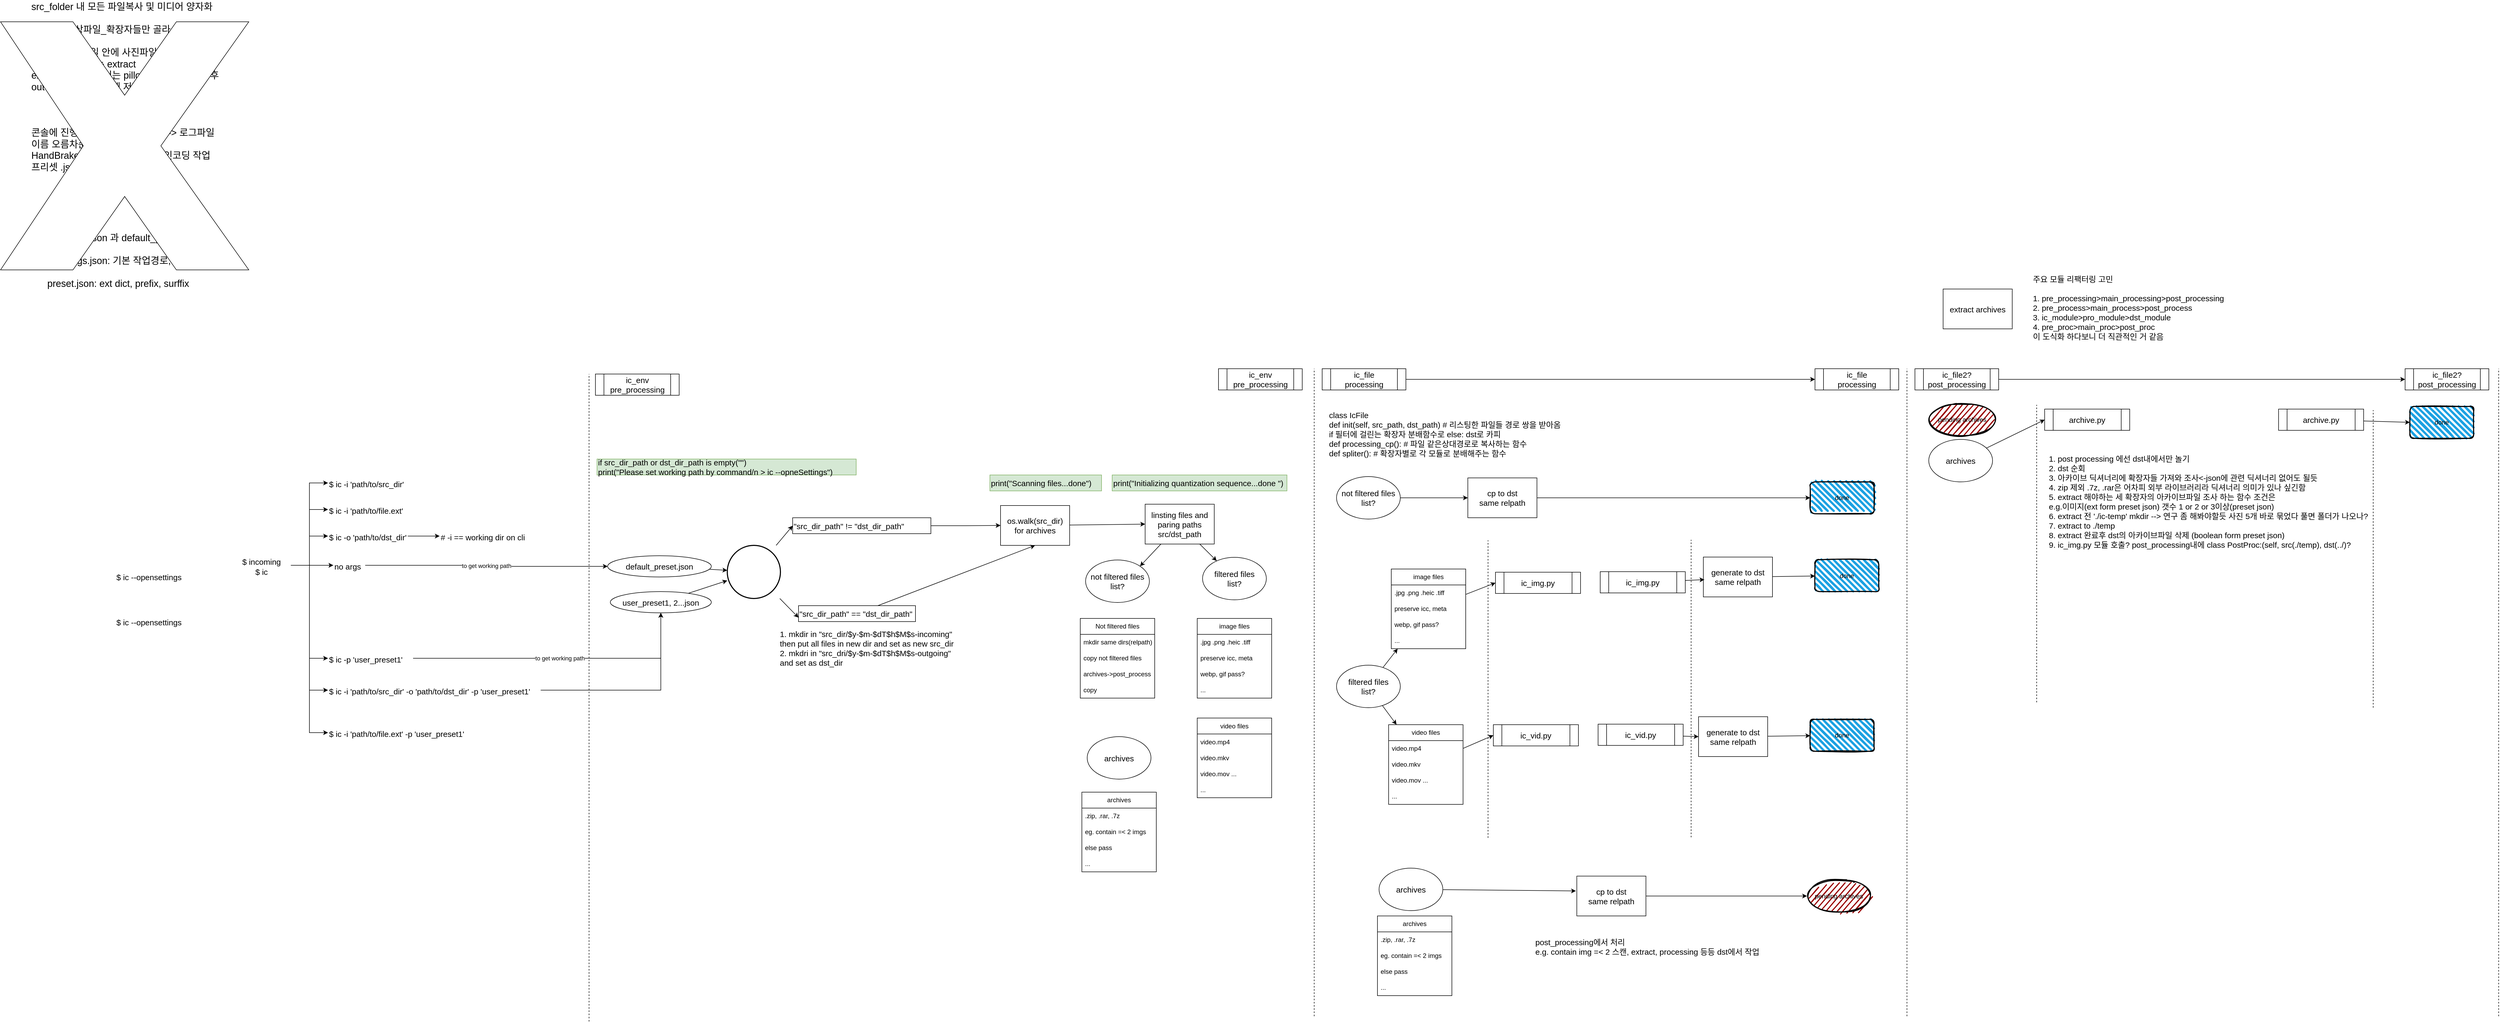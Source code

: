 <mxfile version="24.3.1" type="github">
  <diagram name="Page-1" id="CYjeqfP-_4RwLVHHdd-m">
    <mxGraphModel dx="6568" dy="4104" grid="0" gridSize="10" guides="1" tooltips="1" connect="1" arrows="1" fold="1" page="0" pageScale="1" pageWidth="850" pageHeight="1100" math="0" shadow="0">
      <root>
        <mxCell id="0" />
        <mxCell id="1" parent="0" />
        <mxCell id="hv4bHZpYHBokhHEysihw-7" value="src_folder 내 모든 파일복사 및 미디어 양자화&lt;div&gt;&lt;br&gt;&lt;/div&gt;&lt;div&gt;단 사진, 영상파일_확장자들만 골라서 따로 처리&lt;br&gt;&lt;div&gt;&lt;br&gt;&lt;/div&gt;&lt;div&gt;&lt;div&gt;.zip .7z .rar 파일 안에 사진파일 있는지 감지&lt;/div&gt;&lt;div&gt;감지된 아카이브는 extract&lt;/div&gt;&lt;div&gt;extract 된 사진 폴더는 pillow로 85손실 압축 후&lt;/div&gt;&lt;div&gt;out에 같은 상대경로에 저장&lt;/div&gt;&lt;div&gt;&lt;br&gt;&lt;/div&gt;&lt;div&gt;&lt;br&gt;&lt;div&gt;&lt;br&gt;&lt;/div&gt;&lt;div&gt;콘솔에 진행상황 뜨고 복제 폴더에 -&amp;gt; 로그파일&lt;/div&gt;&lt;div&gt;이름 오름차순 순으로 정렬 후&lt;/div&gt;&lt;div&gt;HandBrakeCLI 같은 상대경로로 인코딩 작업&lt;/div&gt;&lt;div&gt;프리셋 .json 파일 내장되면 좋겠다&lt;/div&gt;&lt;/div&gt;&lt;/div&gt;&lt;div&gt;&lt;br&gt;&lt;/div&gt;&lt;/div&gt;" style="text;html=1;align=left;verticalAlign=middle;resizable=0;points=[];autosize=1;strokeColor=none;fillColor=none;fontSize=18;" parent="1" vertex="1">
          <mxGeometry x="-1450" y="-774" width="360" height="350" as="geometry" />
        </mxCell>
        <mxCell id="hv4bHZpYHBokhHEysihw-11" value="Not filtered files" style="swimlane;fontStyle=0;childLayout=stackLayout;horizontal=1;startSize=30;horizontalStack=0;resizeParent=1;resizeParentMax=0;resizeLast=0;collapsible=1;marginBottom=0;whiteSpace=wrap;html=1;" parent="1" vertex="1">
          <mxGeometry x="525" y="390" width="140" height="150" as="geometry" />
        </mxCell>
        <mxCell id="hv4bHZpYHBokhHEysihw-35" value="mkdir same dirs(relpath)" style="text;strokeColor=none;fillColor=none;align=left;verticalAlign=middle;spacingLeft=4;spacingRight=4;overflow=hidden;points=[[0,0.5],[1,0.5]];portConstraint=eastwest;rotatable=0;whiteSpace=wrap;html=1;" parent="hv4bHZpYHBokhHEysihw-11" vertex="1">
          <mxGeometry y="30" width="140" height="30" as="geometry" />
        </mxCell>
        <mxCell id="hv4bHZpYHBokhHEysihw-12" value="copy not filtered files" style="text;strokeColor=none;fillColor=none;align=left;verticalAlign=middle;spacingLeft=4;spacingRight=4;overflow=hidden;points=[[0,0.5],[1,0.5]];portConstraint=eastwest;rotatable=0;whiteSpace=wrap;html=1;" parent="hv4bHZpYHBokhHEysihw-11" vertex="1">
          <mxGeometry y="60" width="140" height="30" as="geometry" />
        </mxCell>
        <mxCell id="hv4bHZpYHBokhHEysihw-43" value="archives-&amp;gt;post_process" style="text;strokeColor=none;fillColor=none;align=left;verticalAlign=middle;spacingLeft=4;spacingRight=4;overflow=hidden;points=[[0,0.5],[1,0.5]];portConstraint=eastwest;rotatable=0;whiteSpace=wrap;html=1;" parent="hv4bHZpYHBokhHEysihw-11" vertex="1">
          <mxGeometry y="90" width="140" height="30" as="geometry" />
        </mxCell>
        <mxCell id="hv4bHZpYHBokhHEysihw-14" value="copy" style="text;strokeColor=none;fillColor=none;align=left;verticalAlign=middle;spacingLeft=4;spacingRight=4;overflow=hidden;points=[[0,0.5],[1,0.5]];portConstraint=eastwest;rotatable=0;whiteSpace=wrap;html=1;" parent="hv4bHZpYHBokhHEysihw-11" vertex="1">
          <mxGeometry y="120" width="140" height="30" as="geometry" />
        </mxCell>
        <mxCell id="hv4bHZpYHBokhHEysihw-15" value="archives" style="swimlane;fontStyle=0;childLayout=stackLayout;horizontal=1;startSize=30;horizontalStack=0;resizeParent=1;resizeParentMax=0;resizeLast=0;collapsible=1;marginBottom=0;whiteSpace=wrap;html=1;" parent="1" vertex="1">
          <mxGeometry x="528" y="717" width="140" height="150" as="geometry" />
        </mxCell>
        <mxCell id="hv4bHZpYHBokhHEysihw-16" value=".zip, .rar, .7z" style="text;strokeColor=none;fillColor=none;align=left;verticalAlign=middle;spacingLeft=4;spacingRight=4;overflow=hidden;points=[[0,0.5],[1,0.5]];portConstraint=eastwest;rotatable=0;whiteSpace=wrap;html=1;" parent="hv4bHZpYHBokhHEysihw-15" vertex="1">
          <mxGeometry y="30" width="140" height="30" as="geometry" />
        </mxCell>
        <mxCell id="hv4bHZpYHBokhHEysihw-17" value="eg. contain =&amp;lt; 2 imgs" style="text;strokeColor=none;fillColor=none;align=left;verticalAlign=middle;spacingLeft=4;spacingRight=4;overflow=hidden;points=[[0,0.5],[1,0.5]];portConstraint=eastwest;rotatable=0;whiteSpace=wrap;html=1;" parent="hv4bHZpYHBokhHEysihw-15" vertex="1">
          <mxGeometry y="60" width="140" height="30" as="geometry" />
        </mxCell>
        <mxCell id="hv4bHZpYHBokhHEysihw-18" value="else pass" style="text;strokeColor=none;fillColor=none;align=left;verticalAlign=middle;spacingLeft=4;spacingRight=4;overflow=hidden;points=[[0,0.5],[1,0.5]];portConstraint=eastwest;rotatable=0;whiteSpace=wrap;html=1;" parent="hv4bHZpYHBokhHEysihw-15" vertex="1">
          <mxGeometry y="90" width="140" height="30" as="geometry" />
        </mxCell>
        <mxCell id="hv4bHZpYHBokhHEysihw-37" value="..." style="text;strokeColor=none;fillColor=none;align=left;verticalAlign=middle;spacingLeft=4;spacingRight=4;overflow=hidden;points=[[0,0.5],[1,0.5]];portConstraint=eastwest;rotatable=0;whiteSpace=wrap;html=1;" parent="hv4bHZpYHBokhHEysihw-15" vertex="1">
          <mxGeometry y="120" width="140" height="30" as="geometry" />
        </mxCell>
        <mxCell id="hv4bHZpYHBokhHEysihw-19" value="video files" style="swimlane;fontStyle=0;childLayout=stackLayout;horizontal=1;startSize=30;horizontalStack=0;resizeParent=1;resizeParentMax=0;resizeLast=0;collapsible=1;marginBottom=0;whiteSpace=wrap;html=1;" parent="1" vertex="1">
          <mxGeometry x="745" y="577.5" width="140" height="150" as="geometry">
            <mxRectangle x="780" y="370" width="90" height="30" as="alternateBounds" />
          </mxGeometry>
        </mxCell>
        <mxCell id="hv4bHZpYHBokhHEysihw-20" value="video.mp4" style="text;strokeColor=none;fillColor=none;align=left;verticalAlign=middle;spacingLeft=4;spacingRight=4;overflow=hidden;points=[[0,0.5],[1,0.5]];portConstraint=eastwest;rotatable=0;whiteSpace=wrap;html=1;" parent="hv4bHZpYHBokhHEysihw-19" vertex="1">
          <mxGeometry y="30" width="140" height="30" as="geometry" />
        </mxCell>
        <mxCell id="hv4bHZpYHBokhHEysihw-21" value="video.mkv" style="text;strokeColor=none;fillColor=none;align=left;verticalAlign=middle;spacingLeft=4;spacingRight=4;overflow=hidden;points=[[0,0.5],[1,0.5]];portConstraint=eastwest;rotatable=0;whiteSpace=wrap;html=1;" parent="hv4bHZpYHBokhHEysihw-19" vertex="1">
          <mxGeometry y="60" width="140" height="30" as="geometry" />
        </mxCell>
        <mxCell id="hv4bHZpYHBokhHEysihw-36" value="video.mov ..." style="text;strokeColor=none;fillColor=none;align=left;verticalAlign=middle;spacingLeft=4;spacingRight=4;overflow=hidden;points=[[0,0.5],[1,0.5]];portConstraint=eastwest;rotatable=0;whiteSpace=wrap;html=1;" parent="hv4bHZpYHBokhHEysihw-19" vertex="1">
          <mxGeometry y="90" width="140" height="30" as="geometry" />
        </mxCell>
        <mxCell id="hv4bHZpYHBokhHEysihw-22" value="..." style="text;strokeColor=none;fillColor=none;align=left;verticalAlign=middle;spacingLeft=4;spacingRight=4;overflow=hidden;points=[[0,0.5],[1,0.5]];portConstraint=eastwest;rotatable=0;whiteSpace=wrap;html=1;" parent="hv4bHZpYHBokhHEysihw-19" vertex="1">
          <mxGeometry y="120" width="140" height="30" as="geometry" />
        </mxCell>
        <mxCell id="d_zQ34NVMFJAE6BbBsyV-46" style="edgeStyle=orthogonalEdgeStyle;rounded=0;orthogonalLoop=1;jettySize=auto;html=1;entryX=0;entryY=0.5;entryDx=0;entryDy=0;" parent="1" source="d_zQ34NVMFJAE6BbBsyV-15" target="d_zQ34NVMFJAE6BbBsyV-45" edge="1">
          <mxGeometry relative="1" as="geometry" />
        </mxCell>
        <mxCell id="d_zQ34NVMFJAE6BbBsyV-57" style="edgeStyle=orthogonalEdgeStyle;rounded=0;orthogonalLoop=1;jettySize=auto;html=1;entryX=0;entryY=0.5;entryDx=0;entryDy=0;" parent="1" source="d_zQ34NVMFJAE6BbBsyV-15" target="d_zQ34NVMFJAE6BbBsyV-48" edge="1">
          <mxGeometry relative="1" as="geometry" />
        </mxCell>
        <mxCell id="d_zQ34NVMFJAE6BbBsyV-72" style="edgeStyle=orthogonalEdgeStyle;rounded=0;orthogonalLoop=1;jettySize=auto;html=1;entryX=0;entryY=0.5;entryDx=0;entryDy=0;" parent="1" source="d_zQ34NVMFJAE6BbBsyV-15" target="d_zQ34NVMFJAE6BbBsyV-71" edge="1">
          <mxGeometry relative="1" as="geometry" />
        </mxCell>
        <mxCell id="d_zQ34NVMFJAE6BbBsyV-77" style="edgeStyle=orthogonalEdgeStyle;rounded=0;orthogonalLoop=1;jettySize=auto;html=1;entryX=0;entryY=0.5;entryDx=0;entryDy=0;" parent="1" source="d_zQ34NVMFJAE6BbBsyV-15" target="d_zQ34NVMFJAE6BbBsyV-49" edge="1">
          <mxGeometry relative="1" as="geometry" />
        </mxCell>
        <mxCell id="d_zQ34NVMFJAE6BbBsyV-83" style="edgeStyle=orthogonalEdgeStyle;rounded=0;orthogonalLoop=1;jettySize=auto;html=1;entryX=0;entryY=0.5;entryDx=0;entryDy=0;fontFamily=Helvetica;fontSize=11;fontColor=default;labelBackgroundColor=default;resizable=0;" parent="1" source="d_zQ34NVMFJAE6BbBsyV-15" target="d_zQ34NVMFJAE6BbBsyV-82" edge="1">
          <mxGeometry relative="1" as="geometry" />
        </mxCell>
        <mxCell id="d_zQ34NVMFJAE6BbBsyV-95" style="edgeStyle=orthogonalEdgeStyle;rounded=0;orthogonalLoop=1;jettySize=auto;html=1;fontFamily=Helvetica;fontSize=11;fontColor=default;labelBackgroundColor=default;resizable=0;" parent="1" source="d_zQ34NVMFJAE6BbBsyV-15" target="d_zQ34NVMFJAE6BbBsyV-42" edge="1">
          <mxGeometry relative="1" as="geometry" />
        </mxCell>
        <mxCell id="d_zQ34NVMFJAE6BbBsyV-102" style="edgeStyle=orthogonalEdgeStyle;rounded=0;orthogonalLoop=1;jettySize=auto;html=1;entryX=0;entryY=0.5;entryDx=0;entryDy=0;fontFamily=Helvetica;fontSize=11;fontColor=default;labelBackgroundColor=default;resizable=0;" parent="1" source="d_zQ34NVMFJAE6BbBsyV-15" target="d_zQ34NVMFJAE6BbBsyV-100" edge="1">
          <mxGeometry relative="1" as="geometry" />
        </mxCell>
        <mxCell id="d_zQ34NVMFJAE6BbBsyV-15" value="&lt;span style=&quot;font-size: 15px;&quot;&gt;$ incoming&lt;/span&gt;&lt;div style=&quot;font-size: 15px;&quot;&gt;$ ic&lt;/div&gt;" style="text;html=1;align=center;verticalAlign=middle;whiteSpace=wrap;rounded=0;fontSize=20;" parent="1" vertex="1">
          <mxGeometry x="-1070" y="250" width="110" height="80" as="geometry" />
        </mxCell>
        <mxCell id="d_zQ34NVMFJAE6BbBsyV-180" style="edgeStyle=orthogonalEdgeStyle;rounded=0;orthogonalLoop=1;jettySize=auto;html=1;entryX=0;entryY=0.5;entryDx=0;entryDy=0;fontFamily=Helvetica;fontSize=11;fontColor=default;labelBackgroundColor=default;resizable=0;" parent="1" source="d_zQ34NVMFJAE6BbBsyV-17" target="d_zQ34NVMFJAE6BbBsyV-177" edge="1">
          <mxGeometry relative="1" as="geometry" />
        </mxCell>
        <mxCell id="d_zQ34NVMFJAE6BbBsyV-17" value="&lt;span style=&quot;font-size: 15px;&quot;&gt;&quot;src_dir_path&quot; != &quot;dst_dir_path&quot;&lt;/span&gt;" style="text;html=1;align=left;verticalAlign=middle;whiteSpace=wrap;rounded=0;fontSize=15;strokeColor=default;" parent="1" vertex="1">
          <mxGeometry x="-16" y="200.5" width="260" height="30" as="geometry" />
        </mxCell>
        <mxCell id="2JIBw3vE0YgrB4DiyajY-72" style="edgeStyle=none;rounded=0;orthogonalLoop=1;jettySize=auto;html=1;entryX=0.5;entryY=1;entryDx=0;entryDy=0;" edge="1" parent="1" source="d_zQ34NVMFJAE6BbBsyV-18" target="d_zQ34NVMFJAE6BbBsyV-177">
          <mxGeometry relative="1" as="geometry" />
        </mxCell>
        <mxCell id="d_zQ34NVMFJAE6BbBsyV-18" value="&lt;span style=&quot;font-size: 15px;&quot;&gt;&quot;src_dir_path&quot; == &quot;dst_dir_path&quot;&lt;/span&gt;" style="text;html=1;align=left;verticalAlign=middle;whiteSpace=wrap;rounded=0;fontSize=15;strokeColor=default;" parent="1" vertex="1">
          <mxGeometry x="-5" y="366" width="220" height="30" as="geometry" />
        </mxCell>
        <mxCell id="2JIBw3vE0YgrB4DiyajY-79" style="edgeStyle=none;rounded=0;orthogonalLoop=1;jettySize=auto;html=1;" edge="1" parent="1" source="d_zQ34NVMFJAE6BbBsyV-37" target="2JIBw3vE0YgrB4DiyajY-75">
          <mxGeometry relative="1" as="geometry" />
        </mxCell>
        <mxCell id="d_zQ34NVMFJAE6BbBsyV-37" value="&lt;span style=&quot;font-size: 15px;&quot;&gt;user_preset1, 2...json&lt;/span&gt;" style="ellipse;whiteSpace=wrap;html=1;" parent="1" vertex="1">
          <mxGeometry x="-359" y="339.5" width="190" height="40" as="geometry" />
        </mxCell>
        <mxCell id="d_zQ34NVMFJAE6BbBsyV-42" value="&lt;span style=&quot;font-size: 15px;&quot;&gt;no args&lt;/span&gt;" style="text;html=1;align=left;verticalAlign=middle;whiteSpace=wrap;rounded=0;fontSize=20;" parent="1" vertex="1">
          <mxGeometry x="-880" y="275" width="60" height="30" as="geometry" />
        </mxCell>
        <mxCell id="d_zQ34NVMFJAE6BbBsyV-45" value="&lt;span style=&quot;font-size: 15px;&quot;&gt;$ ic -i &#39;path/to/src_dir&#39;&lt;/span&gt;" style="text;html=1;align=left;verticalAlign=middle;whiteSpace=wrap;rounded=0;fontSize=20;" parent="1" vertex="1">
          <mxGeometry x="-890" y="120" width="150" height="30" as="geometry" />
        </mxCell>
        <mxCell id="d_zQ34NVMFJAE6BbBsyV-74" style="edgeStyle=orthogonalEdgeStyle;rounded=0;orthogonalLoop=1;jettySize=auto;html=1;" parent="1" source="d_zQ34NVMFJAE6BbBsyV-48" target="d_zQ34NVMFJAE6BbBsyV-37" edge="1">
          <mxGeometry relative="1" as="geometry">
            <mxPoint x="-358" y="507" as="targetPoint" />
          </mxGeometry>
        </mxCell>
        <mxCell id="d_zQ34NVMFJAE6BbBsyV-76" value="to get working path" style="edgeLabel;html=1;align=center;verticalAlign=middle;resizable=0;points=[];" parent="d_zQ34NVMFJAE6BbBsyV-74" vertex="1" connectable="0">
          <mxGeometry relative="1" as="geometry">
            <mxPoint as="offset" />
          </mxGeometry>
        </mxCell>
        <mxCell id="d_zQ34NVMFJAE6BbBsyV-48" value="&lt;span style=&quot;font-size: 15px;&quot;&gt;$ ic -p &#39;user_preset1&#39;&lt;/span&gt;" style="text;html=1;align=left;verticalAlign=middle;whiteSpace=wrap;rounded=0;fontSize=20;" parent="1" vertex="1">
          <mxGeometry x="-890" y="450" width="160" height="30" as="geometry" />
        </mxCell>
        <mxCell id="d_zQ34NVMFJAE6BbBsyV-49" value="&lt;span style=&quot;font-size: 15px;&quot;&gt;$ ic -i &#39;path/to/src_dir&#39; -o &#39;path/to/dst_dir&#39; -p &#39;user_preset1&#39;&lt;/span&gt;" style="text;html=1;align=left;verticalAlign=middle;whiteSpace=wrap;rounded=0;fontSize=20;" parent="1" vertex="1">
          <mxGeometry x="-890" y="510" width="400" height="30" as="geometry" />
        </mxCell>
        <mxCell id="d_zQ34NVMFJAE6BbBsyV-61" value="&lt;span style=&quot;font-size: 15px;&quot;&gt;$ ic --opensettings&lt;/span&gt;" style="text;html=1;align=left;verticalAlign=middle;whiteSpace=wrap;rounded=0;fontSize=20;" parent="1" vertex="1">
          <mxGeometry x="-1290" y="295" width="155" height="30" as="geometry" />
        </mxCell>
        <mxCell id="d_zQ34NVMFJAE6BbBsyV-62" value="&lt;span style=&quot;font-size: 15px;&quot;&gt;$ ic --opensettings&lt;/span&gt;" style="text;html=1;align=left;verticalAlign=middle;whiteSpace=wrap;rounded=0;fontSize=20;" parent="1" vertex="1">
          <mxGeometry x="-1290" y="380" width="155" height="30" as="geometry" />
        </mxCell>
        <mxCell id="d_zQ34NVMFJAE6BbBsyV-71" value="&lt;span style=&quot;font-size: 15px;&quot;&gt;$ ic -i &#39;path/to/file.ext&#39;&lt;/span&gt;" style="text;html=1;align=left;verticalAlign=middle;whiteSpace=wrap;rounded=0;fontSize=20;" parent="1" vertex="1">
          <mxGeometry x="-890" y="170" width="150" height="30" as="geometry" />
        </mxCell>
        <mxCell id="d_zQ34NVMFJAE6BbBsyV-73" value="" style="edgeStyle=orthogonalEdgeStyle;rounded=0;orthogonalLoop=1;jettySize=auto;html=1;entryX=0;entryY=0.5;entryDx=0;entryDy=0;" parent="1" source="d_zQ34NVMFJAE6BbBsyV-42" target="d_zQ34NVMFJAE6BbBsyV-173" edge="1">
          <mxGeometry relative="1" as="geometry">
            <mxPoint x="-820" y="310" as="sourcePoint" />
            <mxPoint x="-270" y="290" as="targetPoint" />
          </mxGeometry>
        </mxCell>
        <mxCell id="d_zQ34NVMFJAE6BbBsyV-75" value="to get working path" style="edgeLabel;html=1;align=center;verticalAlign=middle;resizable=0;points=[];" parent="d_zQ34NVMFJAE6BbBsyV-73" vertex="1" connectable="0">
          <mxGeometry relative="1" as="geometry">
            <mxPoint as="offset" />
          </mxGeometry>
        </mxCell>
        <mxCell id="d_zQ34NVMFJAE6BbBsyV-93" style="edgeStyle=orthogonalEdgeStyle;rounded=0;orthogonalLoop=1;jettySize=auto;html=1;entryX=0;entryY=0.5;entryDx=0;entryDy=0;fontFamily=Helvetica;fontSize=11;fontColor=default;labelBackgroundColor=default;resizable=0;" parent="1" source="d_zQ34NVMFJAE6BbBsyV-82" target="d_zQ34NVMFJAE6BbBsyV-92" edge="1">
          <mxGeometry relative="1" as="geometry" />
        </mxCell>
        <mxCell id="d_zQ34NVMFJAE6BbBsyV-82" value="&lt;span style=&quot;font-size: 15px;&quot;&gt;$ ic -o &#39;path/to/dst_dir&#39;&lt;/span&gt;" style="text;html=1;align=left;verticalAlign=middle;whiteSpace=wrap;rounded=0;fontSize=20;" parent="1" vertex="1">
          <mxGeometry x="-890" y="220" width="150" height="30" as="geometry" />
        </mxCell>
        <mxCell id="d_zQ34NVMFJAE6BbBsyV-89" value="" style="edgeStyle=orthogonalEdgeStyle;rounded=0;orthogonalLoop=1;jettySize=auto;html=1;" parent="1" source="d_zQ34NVMFJAE6BbBsyV-49" target="d_zQ34NVMFJAE6BbBsyV-37" edge="1">
          <mxGeometry relative="1" as="geometry">
            <mxPoint x="-490" y="525" as="sourcePoint" />
            <mxPoint x="-440" y="525" as="targetPoint" />
          </mxGeometry>
        </mxCell>
        <mxCell id="d_zQ34NVMFJAE6BbBsyV-92" value="&lt;span style=&quot;font-size: 15px;&quot;&gt;# -i == working dir on cli&lt;/span&gt;" style="text;html=1;align=left;verticalAlign=middle;whiteSpace=wrap;rounded=0;fontSize=20;" parent="1" vertex="1">
          <mxGeometry x="-680" y="220" width="170" height="30" as="geometry" />
        </mxCell>
        <mxCell id="d_zQ34NVMFJAE6BbBsyV-97" value="icsettings.json 과 default_preset.json 분리&lt;div&gt;&lt;br&gt;&lt;/div&gt;&lt;div&gt;icsettings.json: 기본 작업경로,&lt;/div&gt;&lt;div&gt;&lt;br&gt;&lt;/div&gt;&lt;div&gt;preset.json: ext dict, prefix, surffix&lt;/div&gt;" style="text;html=1;align=left;verticalAlign=middle;resizable=0;points=[];autosize=1;strokeColor=none;fillColor=none;fontSize=18;" parent="1" vertex="1">
          <mxGeometry x="-1420" y="-343" width="350" height="120" as="geometry" />
        </mxCell>
        <mxCell id="d_zQ34NVMFJAE6BbBsyV-100" value="&lt;span style=&quot;font-size: 15px;&quot;&gt;$ ic -i &#39;path/to/file.ext&#39; -p&amp;nbsp;&lt;/span&gt;&lt;span style=&quot;font-size: 15px;&quot;&gt;&#39;user_preset1&#39;&lt;/span&gt;" style="text;html=1;align=left;verticalAlign=middle;whiteSpace=wrap;rounded=0;fontSize=20;" parent="1" vertex="1">
          <mxGeometry x="-890" y="590" width="270" height="30" as="geometry" />
        </mxCell>
        <mxCell id="2JIBw3vE0YgrB4DiyajY-113" style="edgeStyle=none;rounded=0;orthogonalLoop=1;jettySize=auto;html=1;entryX=0;entryY=0.5;entryDx=0;entryDy=0;" edge="1" parent="1" source="d_zQ34NVMFJAE6BbBsyV-108" target="2JIBw3vE0YgrB4DiyajY-71">
          <mxGeometry relative="1" as="geometry" />
        </mxCell>
        <mxCell id="d_zQ34NVMFJAE6BbBsyV-108" value="&lt;span style=&quot;font-size: 15px;&quot;&gt;ic_file&lt;/span&gt;&lt;div&gt;&lt;span style=&quot;font-size: 15px;&quot;&gt;processing&lt;/span&gt;&lt;/div&gt;" style="shape=process;whiteSpace=wrap;html=1;backgroundOutline=1;" parent="1" vertex="1">
          <mxGeometry x="980" y="-80" width="157.5" height="40" as="geometry" />
        </mxCell>
        <mxCell id="d_zQ34NVMFJAE6BbBsyV-111" value="&lt;span style=&quot;font-size: 15px;&quot;&gt;if src_dir_path or dst_dir_path is empty(&quot;&quot;)&lt;/span&gt;&lt;div style=&quot;font-size: 15px;&quot;&gt;&lt;span style=&quot;font-size: 15px;&quot;&gt;print(&quot;Please set working path by command/n &amp;gt; ic --opneSettings&quot;)&lt;/span&gt;&lt;/div&gt;" style="text;html=1;align=left;verticalAlign=middle;whiteSpace=wrap;rounded=0;fontSize=15;fillColor=#d5e8d4;strokeColor=#82b366;" parent="1" vertex="1">
          <mxGeometry x="-384" y="90" width="487.5" height="30" as="geometry" />
        </mxCell>
        <mxCell id="d_zQ34NVMFJAE6BbBsyV-130" value="&lt;span style=&quot;font-size: 15px;&quot;&gt;ic_env&lt;/span&gt;&lt;div&gt;&lt;span style=&quot;font-size: 15px;&quot;&gt;pre_processing&lt;/span&gt;&lt;/div&gt;" style="shape=process;whiteSpace=wrap;html=1;backgroundOutline=1;" parent="1" vertex="1">
          <mxGeometry x="785" y="-80" width="157.5" height="40" as="geometry" />
        </mxCell>
        <mxCell id="d_zQ34NVMFJAE6BbBsyV-153" value="image files" style="swimlane;fontStyle=0;childLayout=stackLayout;horizontal=1;startSize=30;horizontalStack=0;resizeParent=1;resizeParentMax=0;resizeLast=0;collapsible=1;marginBottom=0;whiteSpace=wrap;html=1;" parent="1" vertex="1">
          <mxGeometry x="745" y="390" width="140" height="150" as="geometry" />
        </mxCell>
        <mxCell id="d_zQ34NVMFJAE6BbBsyV-154" value=".jpg .png .heic .tiff" style="text;strokeColor=none;fillColor=none;align=left;verticalAlign=middle;spacingLeft=4;spacingRight=4;overflow=hidden;points=[[0,0.5],[1,0.5]];portConstraint=eastwest;rotatable=0;whiteSpace=wrap;html=1;" parent="d_zQ34NVMFJAE6BbBsyV-153" vertex="1">
          <mxGeometry y="30" width="140" height="30" as="geometry" />
        </mxCell>
        <mxCell id="d_zQ34NVMFJAE6BbBsyV-155" value="preserve icc, meta" style="text;strokeColor=none;fillColor=none;align=left;verticalAlign=middle;spacingLeft=4;spacingRight=4;overflow=hidden;points=[[0,0.5],[1,0.5]];portConstraint=eastwest;rotatable=0;whiteSpace=wrap;html=1;" parent="d_zQ34NVMFJAE6BbBsyV-153" vertex="1">
          <mxGeometry y="60" width="140" height="30" as="geometry" />
        </mxCell>
        <mxCell id="d_zQ34NVMFJAE6BbBsyV-156" value="webp, gif pass?" style="text;strokeColor=none;fillColor=none;align=left;verticalAlign=middle;spacingLeft=4;spacingRight=4;overflow=hidden;points=[[0,0.5],[1,0.5]];portConstraint=eastwest;rotatable=0;whiteSpace=wrap;html=1;" parent="d_zQ34NVMFJAE6BbBsyV-153" vertex="1">
          <mxGeometry y="90" width="140" height="30" as="geometry" />
        </mxCell>
        <mxCell id="d_zQ34NVMFJAE6BbBsyV-157" value="..." style="text;strokeColor=none;fillColor=none;align=left;verticalAlign=middle;spacingLeft=4;spacingRight=4;overflow=hidden;points=[[0,0.5],[1,0.5]];portConstraint=eastwest;rotatable=0;whiteSpace=wrap;html=1;" parent="d_zQ34NVMFJAE6BbBsyV-153" vertex="1">
          <mxGeometry y="120" width="140" height="30" as="geometry" />
        </mxCell>
        <mxCell id="d_zQ34NVMFJAE6BbBsyV-172" value="&lt;span style=&quot;font-size: 15px;&quot;&gt;1. mkdir in&amp;nbsp;&lt;/span&gt;&quot;src_dir/$y-$m-$dT$h$M$s-incoming&quot;&amp;nbsp;&lt;div&gt;then put all files in new dir and set as new src_dir&lt;div&gt;2. mkdri in &quot;src_dri/$y-$m-$dT$h$M$s-outgoing&quot;&lt;/div&gt;&lt;/div&gt;&lt;div&gt;and set as dst_dir&lt;/div&gt;" style="text;html=1;align=left;verticalAlign=middle;whiteSpace=wrap;rounded=0;fontSize=15;" parent="1" vertex="1">
          <mxGeometry x="-42.5" y="403" width="370" height="85" as="geometry" />
        </mxCell>
        <mxCell id="2JIBw3vE0YgrB4DiyajY-78" style="edgeStyle=none;rounded=0;orthogonalLoop=1;jettySize=auto;html=1;" edge="1" parent="1" source="d_zQ34NVMFJAE6BbBsyV-173" target="2JIBw3vE0YgrB4DiyajY-75">
          <mxGeometry relative="1" as="geometry" />
        </mxCell>
        <mxCell id="d_zQ34NVMFJAE6BbBsyV-173" value="&lt;span style=&quot;font-size: 15px;&quot;&gt;default_preset.json&lt;/span&gt;" style="ellipse;whiteSpace=wrap;html=1;" parent="1" vertex="1">
          <mxGeometry x="-364" y="272" width="195" height="40" as="geometry" />
        </mxCell>
        <mxCell id="2JIBw3vE0YgrB4DiyajY-12" style="edgeStyle=none;rounded=0;orthogonalLoop=1;jettySize=auto;html=1;entryX=0;entryY=0.5;entryDx=0;entryDy=0;" edge="1" parent="1" source="d_zQ34NVMFJAE6BbBsyV-177" target="d_zQ34NVMFJAE6BbBsyV-178">
          <mxGeometry relative="1" as="geometry" />
        </mxCell>
        <mxCell id="d_zQ34NVMFJAE6BbBsyV-177" value="os.walk(src_dir)&lt;div&gt;for archives&lt;/div&gt;" style="text;html=1;align=center;verticalAlign=middle;whiteSpace=wrap;rounded=0;fontSize=15;strokeColor=default;" parent="1" vertex="1">
          <mxGeometry x="375" y="177.5" width="130" height="75" as="geometry" />
        </mxCell>
        <mxCell id="2JIBw3vE0YgrB4DiyajY-20" style="edgeStyle=none;rounded=0;orthogonalLoop=1;jettySize=auto;html=1;entryX=1;entryY=0;entryDx=0;entryDy=0;" edge="1" parent="1" source="d_zQ34NVMFJAE6BbBsyV-178" target="2JIBw3vE0YgrB4DiyajY-6">
          <mxGeometry relative="1" as="geometry" />
        </mxCell>
        <mxCell id="2JIBw3vE0YgrB4DiyajY-21" style="edgeStyle=none;rounded=0;orthogonalLoop=1;jettySize=auto;html=1;" edge="1" parent="1" source="d_zQ34NVMFJAE6BbBsyV-178" target="2JIBw3vE0YgrB4DiyajY-5">
          <mxGeometry relative="1" as="geometry" />
        </mxCell>
        <mxCell id="d_zQ34NVMFJAE6BbBsyV-178" value="linsting files and&lt;div&gt;paring paths&lt;/div&gt;&lt;div&gt;src/dst_path&lt;/div&gt;" style="text;html=1;align=center;verticalAlign=middle;whiteSpace=wrap;rounded=0;fontSize=15;strokeColor=default;" parent="1" vertex="1">
          <mxGeometry x="647" y="175" width="130" height="75" as="geometry" />
        </mxCell>
        <mxCell id="d_zQ34NVMFJAE6BbBsyV-188" value="&lt;span style=&quot;font-size: 15px;&quot;&gt;print(&quot;Scanning files...done&quot;)&lt;/span&gt;" style="text;html=1;align=left;verticalAlign=middle;whiteSpace=wrap;rounded=0;fontSize=15;fillColor=#d5e8d4;strokeColor=#82b366;" parent="1" vertex="1">
          <mxGeometry x="355" y="120" width="210" height="30" as="geometry" />
        </mxCell>
        <mxCell id="d_zQ34NVMFJAE6BbBsyV-189" value="extract archives" style="text;html=1;align=center;verticalAlign=middle;whiteSpace=wrap;rounded=0;fontSize=15;strokeColor=default;" parent="1" vertex="1">
          <mxGeometry x="2148" y="-230" width="130" height="75" as="geometry" />
        </mxCell>
        <mxCell id="d_zQ34NVMFJAE6BbBsyV-190" value="&lt;span style=&quot;font-size: 15px;&quot;&gt;print(&quot;Initializing&amp;nbsp;&lt;/span&gt;quantization&lt;span style=&quot;font-size: 15px;&quot;&gt;&amp;nbsp;sequence...done &quot;)&lt;/span&gt;" style="text;html=1;align=left;verticalAlign=middle;whiteSpace=wrap;rounded=0;fontSize=15;fillColor=#d5e8d4;strokeColor=#82b366;" parent="1" vertex="1">
          <mxGeometry x="585" y="120" width="328.75" height="30" as="geometry" />
        </mxCell>
        <mxCell id="2JIBw3vE0YgrB4DiyajY-1" value="class IcFile&lt;div&gt;def init(self, src_path, dst_path) # 리스팅한 파일들 경로 쌍을 받아옴&amp;nbsp;&lt;/div&gt;&lt;div&gt;if 필터에 걸린는 확장자 분배함수로 else: dst로 카피&lt;/div&gt;&lt;div&gt;def processing_cp(): # 파일 같은상대경로로 복사하는 함수&lt;/div&gt;&lt;div&gt;def spliter(): # 확장자별로 각 모듈로 분배해주는 함수&lt;/div&gt;" style="text;html=1;align=left;verticalAlign=middle;whiteSpace=wrap;rounded=0;fontSize=15;" vertex="1" parent="1">
          <mxGeometry x="991" y="-30" width="550" height="145" as="geometry" />
        </mxCell>
        <mxCell id="2JIBw3vE0YgrB4DiyajY-4" value="&lt;span style=&quot;font-size: 15px;&quot;&gt;archives&lt;/span&gt;" style="ellipse;whiteSpace=wrap;html=1;" vertex="1" parent="1">
          <mxGeometry x="538" y="612.5" width="120" height="80" as="geometry" />
        </mxCell>
        <mxCell id="2JIBw3vE0YgrB4DiyajY-5" value="&lt;span style=&quot;font-size: 15px;&quot;&gt;filtered files&lt;/span&gt;&lt;div&gt;&lt;span style=&quot;font-size: 15px;&quot;&gt;list?&lt;/span&gt;&lt;/div&gt;" style="ellipse;whiteSpace=wrap;html=1;" vertex="1" parent="1">
          <mxGeometry x="755" y="275" width="120" height="80" as="geometry" />
        </mxCell>
        <mxCell id="2JIBw3vE0YgrB4DiyajY-6" value="&lt;span style=&quot;font-size: 15px;&quot;&gt;not filtered files&lt;/span&gt;&lt;div&gt;&lt;span style=&quot;font-size: 15px;&quot;&gt;list?&lt;/span&gt;&lt;/div&gt;" style="ellipse;whiteSpace=wrap;html=1;" vertex="1" parent="1">
          <mxGeometry x="535" y="280" width="120" height="80" as="geometry" />
        </mxCell>
        <mxCell id="2JIBw3vE0YgrB4DiyajY-8" value="" style="endArrow=none;dashed=1;html=1;rounded=0;" edge="1" parent="1">
          <mxGeometry width="50" height="50" relative="1" as="geometry">
            <mxPoint x="965" y="1138.75" as="sourcePoint" />
            <mxPoint x="965" y="-80" as="targetPoint" />
          </mxGeometry>
        </mxCell>
        <mxCell id="2JIBw3vE0YgrB4DiyajY-13" value="&lt;span style=&quot;font-size: 15px;&quot;&gt;ic_env&lt;/span&gt;&lt;div&gt;&lt;span style=&quot;font-size: 15px;&quot;&gt;pre_processing&lt;/span&gt;&lt;/div&gt;" style="shape=process;whiteSpace=wrap;html=1;backgroundOutline=1;" vertex="1" parent="1">
          <mxGeometry x="-387" y="-70" width="157.5" height="40" as="geometry" />
        </mxCell>
        <mxCell id="2JIBw3vE0YgrB4DiyajY-15" value="" style="endArrow=none;dashed=1;html=1;rounded=0;" edge="1" parent="1">
          <mxGeometry width="50" height="50" relative="1" as="geometry">
            <mxPoint x="-399" y="1148.75" as="sourcePoint" />
            <mxPoint x="-399" y="-70" as="targetPoint" />
          </mxGeometry>
        </mxCell>
        <mxCell id="2JIBw3vE0YgrB4DiyajY-68" style="edgeStyle=none;rounded=0;orthogonalLoop=1;jettySize=auto;html=1;" edge="1" parent="1" source="2JIBw3vE0YgrB4DiyajY-22" target="2JIBw3vE0YgrB4DiyajY-41">
          <mxGeometry relative="1" as="geometry" />
        </mxCell>
        <mxCell id="2JIBw3vE0YgrB4DiyajY-69" style="edgeStyle=none;rounded=0;orthogonalLoop=1;jettySize=auto;html=1;" edge="1" parent="1" source="2JIBw3vE0YgrB4DiyajY-22" target="2JIBw3vE0YgrB4DiyajY-51">
          <mxGeometry relative="1" as="geometry" />
        </mxCell>
        <mxCell id="2JIBw3vE0YgrB4DiyajY-22" value="&lt;span style=&quot;font-size: 15px;&quot;&gt;filtered files&lt;/span&gt;&lt;div&gt;&lt;span style=&quot;font-size: 15px;&quot;&gt;list?&lt;/span&gt;&lt;/div&gt;" style="ellipse;whiteSpace=wrap;html=1;" vertex="1" parent="1">
          <mxGeometry x="1007" y="478" width="120" height="80" as="geometry" />
        </mxCell>
        <mxCell id="2JIBw3vE0YgrB4DiyajY-39" style="edgeStyle=none;rounded=0;orthogonalLoop=1;jettySize=auto;html=1;entryX=0;entryY=0.5;entryDx=0;entryDy=0;" edge="1" parent="1" source="2JIBw3vE0YgrB4DiyajY-23" target="2JIBw3vE0YgrB4DiyajY-37">
          <mxGeometry relative="1" as="geometry" />
        </mxCell>
        <mxCell id="2JIBw3vE0YgrB4DiyajY-23" value="&lt;span style=&quot;font-size: 15px;&quot;&gt;not filtered files&lt;/span&gt;&lt;div&gt;&lt;span style=&quot;font-size: 15px;&quot;&gt;list?&lt;/span&gt;&lt;/div&gt;" style="ellipse;whiteSpace=wrap;html=1;" vertex="1" parent="1">
          <mxGeometry x="1007" y="123" width="120" height="80" as="geometry" />
        </mxCell>
        <mxCell id="2JIBw3vE0YgrB4DiyajY-40" style="edgeStyle=none;rounded=0;orthogonalLoop=1;jettySize=auto;html=1;" edge="1" parent="1" source="2JIBw3vE0YgrB4DiyajY-37" target="2JIBw3vE0YgrB4DiyajY-38">
          <mxGeometry relative="1" as="geometry" />
        </mxCell>
        <mxCell id="2JIBw3vE0YgrB4DiyajY-37" value="cp to dst&lt;div&gt;same relpath&lt;/div&gt;" style="text;html=1;align=center;verticalAlign=middle;whiteSpace=wrap;rounded=0;fontSize=15;strokeColor=default;" vertex="1" parent="1">
          <mxGeometry x="1254" y="125.5" width="130" height="75" as="geometry" />
        </mxCell>
        <mxCell id="2JIBw3vE0YgrB4DiyajY-38" value="done" style="rounded=1;whiteSpace=wrap;html=1;strokeWidth=2;fillWeight=4;hachureGap=8;hachureAngle=45;fillColor=#1ba1e2;sketch=1;" vertex="1" parent="1">
          <mxGeometry x="1898" y="133" width="120" height="60" as="geometry" />
        </mxCell>
        <mxCell id="2JIBw3vE0YgrB4DiyajY-111" style="edgeStyle=none;rounded=0;orthogonalLoop=1;jettySize=auto;html=1;entryX=0;entryY=0.5;entryDx=0;entryDy=0;" edge="1" parent="1" source="2JIBw3vE0YgrB4DiyajY-41" target="2JIBw3vE0YgrB4DiyajY-46">
          <mxGeometry relative="1" as="geometry" />
        </mxCell>
        <mxCell id="2JIBw3vE0YgrB4DiyajY-41" value="image files" style="swimlane;fontStyle=0;childLayout=stackLayout;horizontal=1;startSize=30;horizontalStack=0;resizeParent=1;resizeParentMax=0;resizeLast=0;collapsible=1;marginBottom=0;whiteSpace=wrap;html=1;" vertex="1" parent="1">
          <mxGeometry x="1110" y="297" width="140" height="150" as="geometry" />
        </mxCell>
        <mxCell id="2JIBw3vE0YgrB4DiyajY-42" value=".jpg .png .heic .tiff" style="text;strokeColor=none;fillColor=none;align=left;verticalAlign=middle;spacingLeft=4;spacingRight=4;overflow=hidden;points=[[0,0.5],[1,0.5]];portConstraint=eastwest;rotatable=0;whiteSpace=wrap;html=1;" vertex="1" parent="2JIBw3vE0YgrB4DiyajY-41">
          <mxGeometry y="30" width="140" height="30" as="geometry" />
        </mxCell>
        <mxCell id="2JIBw3vE0YgrB4DiyajY-43" value="preserve icc, meta" style="text;strokeColor=none;fillColor=none;align=left;verticalAlign=middle;spacingLeft=4;spacingRight=4;overflow=hidden;points=[[0,0.5],[1,0.5]];portConstraint=eastwest;rotatable=0;whiteSpace=wrap;html=1;" vertex="1" parent="2JIBw3vE0YgrB4DiyajY-41">
          <mxGeometry y="60" width="140" height="30" as="geometry" />
        </mxCell>
        <mxCell id="2JIBw3vE0YgrB4DiyajY-44" value="webp, gif pass?" style="text;strokeColor=none;fillColor=none;align=left;verticalAlign=middle;spacingLeft=4;spacingRight=4;overflow=hidden;points=[[0,0.5],[1,0.5]];portConstraint=eastwest;rotatable=0;whiteSpace=wrap;html=1;" vertex="1" parent="2JIBw3vE0YgrB4DiyajY-41">
          <mxGeometry y="90" width="140" height="30" as="geometry" />
        </mxCell>
        <mxCell id="2JIBw3vE0YgrB4DiyajY-45" value="..." style="text;strokeColor=none;fillColor=none;align=left;verticalAlign=middle;spacingLeft=4;spacingRight=4;overflow=hidden;points=[[0,0.5],[1,0.5]];portConstraint=eastwest;rotatable=0;whiteSpace=wrap;html=1;" vertex="1" parent="2JIBw3vE0YgrB4DiyajY-41">
          <mxGeometry y="120" width="140" height="30" as="geometry" />
        </mxCell>
        <mxCell id="2JIBw3vE0YgrB4DiyajY-46" value="&lt;span style=&quot;font-size: 15px;&quot;&gt;ic_img.py&lt;/span&gt;" style="shape=process;whiteSpace=wrap;html=1;backgroundOutline=1;" vertex="1" parent="1">
          <mxGeometry x="1306" y="303" width="160" height="40" as="geometry" />
        </mxCell>
        <mxCell id="2JIBw3vE0YgrB4DiyajY-47" value="&lt;span style=&quot;font-size: 15px;&quot;&gt;ic_&lt;/span&gt;&lt;span style=&quot;font-size: 15px;&quot;&gt;vid.py&lt;/span&gt;" style="shape=process;whiteSpace=wrap;html=1;backgroundOutline=1;" vertex="1" parent="1">
          <mxGeometry x="1302" y="590" width="160" height="40" as="geometry" />
        </mxCell>
        <mxCell id="2JIBw3vE0YgrB4DiyajY-48" style="edgeStyle=none;rounded=0;orthogonalLoop=1;jettySize=auto;html=1;" edge="1" parent="1" source="2JIBw3vE0YgrB4DiyajY-49" target="2JIBw3vE0YgrB4DiyajY-50">
          <mxGeometry relative="1" as="geometry" />
        </mxCell>
        <mxCell id="2JIBw3vE0YgrB4DiyajY-49" value="generate to dst&lt;div&gt;same relpath&lt;/div&gt;" style="text;html=1;align=center;verticalAlign=middle;whiteSpace=wrap;rounded=0;fontSize=15;strokeColor=default;" vertex="1" parent="1">
          <mxGeometry x="1697" y="274.5" width="130" height="75" as="geometry" />
        </mxCell>
        <mxCell id="2JIBw3vE0YgrB4DiyajY-50" value="done" style="rounded=1;whiteSpace=wrap;html=1;strokeWidth=2;fillWeight=4;hachureGap=8;hachureAngle=45;fillColor=#1ba1e2;sketch=1;" vertex="1" parent="1">
          <mxGeometry x="1907" y="279.5" width="120" height="60" as="geometry" />
        </mxCell>
        <mxCell id="2JIBw3vE0YgrB4DiyajY-112" style="edgeStyle=none;rounded=0;orthogonalLoop=1;jettySize=auto;html=1;entryX=0;entryY=0.5;entryDx=0;entryDy=0;" edge="1" parent="1" source="2JIBw3vE0YgrB4DiyajY-51" target="2JIBw3vE0YgrB4DiyajY-47">
          <mxGeometry relative="1" as="geometry" />
        </mxCell>
        <mxCell id="2JIBw3vE0YgrB4DiyajY-51" value="video files" style="swimlane;fontStyle=0;childLayout=stackLayout;horizontal=1;startSize=30;horizontalStack=0;resizeParent=1;resizeParentMax=0;resizeLast=0;collapsible=1;marginBottom=0;whiteSpace=wrap;html=1;" vertex="1" parent="1">
          <mxGeometry x="1105" y="590" width="140" height="150" as="geometry">
            <mxRectangle x="780" y="370" width="90" height="30" as="alternateBounds" />
          </mxGeometry>
        </mxCell>
        <mxCell id="2JIBw3vE0YgrB4DiyajY-52" value="video.mp4" style="text;strokeColor=none;fillColor=none;align=left;verticalAlign=middle;spacingLeft=4;spacingRight=4;overflow=hidden;points=[[0,0.5],[1,0.5]];portConstraint=eastwest;rotatable=0;whiteSpace=wrap;html=1;" vertex="1" parent="2JIBw3vE0YgrB4DiyajY-51">
          <mxGeometry y="30" width="140" height="30" as="geometry" />
        </mxCell>
        <mxCell id="2JIBw3vE0YgrB4DiyajY-53" value="video.mkv" style="text;strokeColor=none;fillColor=none;align=left;verticalAlign=middle;spacingLeft=4;spacingRight=4;overflow=hidden;points=[[0,0.5],[1,0.5]];portConstraint=eastwest;rotatable=0;whiteSpace=wrap;html=1;" vertex="1" parent="2JIBw3vE0YgrB4DiyajY-51">
          <mxGeometry y="60" width="140" height="30" as="geometry" />
        </mxCell>
        <mxCell id="2JIBw3vE0YgrB4DiyajY-54" value="video.mov ..." style="text;strokeColor=none;fillColor=none;align=left;verticalAlign=middle;spacingLeft=4;spacingRight=4;overflow=hidden;points=[[0,0.5],[1,0.5]];portConstraint=eastwest;rotatable=0;whiteSpace=wrap;html=1;" vertex="1" parent="2JIBw3vE0YgrB4DiyajY-51">
          <mxGeometry y="90" width="140" height="30" as="geometry" />
        </mxCell>
        <mxCell id="2JIBw3vE0YgrB4DiyajY-55" value="..." style="text;strokeColor=none;fillColor=none;align=left;verticalAlign=middle;spacingLeft=4;spacingRight=4;overflow=hidden;points=[[0,0.5],[1,0.5]];portConstraint=eastwest;rotatable=0;whiteSpace=wrap;html=1;" vertex="1" parent="2JIBw3vE0YgrB4DiyajY-51">
          <mxGeometry y="120" width="140" height="30" as="geometry" />
        </mxCell>
        <mxCell id="2JIBw3vE0YgrB4DiyajY-56" value="" style="endArrow=none;dashed=1;html=1;rounded=0;" edge="1" parent="1">
          <mxGeometry width="50" height="50" relative="1" as="geometry">
            <mxPoint x="1292" y="803" as="sourcePoint" />
            <mxPoint x="1292" y="243" as="targetPoint" />
          </mxGeometry>
        </mxCell>
        <mxCell id="2JIBw3vE0YgrB4DiyajY-57" style="edgeStyle=none;rounded=0;orthogonalLoop=1;jettySize=auto;html=1;entryX=0.5;entryY=0;entryDx=0;entryDy=0;" edge="1" parent="1" source="2JIBw3vE0YgrB4DiyajY-47" target="2JIBw3vE0YgrB4DiyajY-47">
          <mxGeometry relative="1" as="geometry" />
        </mxCell>
        <mxCell id="2JIBw3vE0YgrB4DiyajY-59" value="" style="endArrow=none;dashed=1;html=1;rounded=0;" edge="1" parent="1">
          <mxGeometry width="50" height="50" relative="1" as="geometry">
            <mxPoint x="1674" y="802" as="sourcePoint" />
            <mxPoint x="1674" y="242" as="targetPoint" />
          </mxGeometry>
        </mxCell>
        <mxCell id="2JIBw3vE0YgrB4DiyajY-60" value="&lt;span style=&quot;font-size: 15px;&quot;&gt;ic_img.py&lt;/span&gt;" style="shape=process;whiteSpace=wrap;html=1;backgroundOutline=1;" vertex="1" parent="1">
          <mxGeometry x="1503" y="302" width="160" height="40" as="geometry" />
        </mxCell>
        <mxCell id="2JIBw3vE0YgrB4DiyajY-67" style="edgeStyle=none;rounded=0;orthogonalLoop=1;jettySize=auto;html=1;entryX=0;entryY=0.5;entryDx=0;entryDy=0;" edge="1" parent="1" source="2JIBw3vE0YgrB4DiyajY-61" target="2JIBw3vE0YgrB4DiyajY-65">
          <mxGeometry relative="1" as="geometry" />
        </mxCell>
        <mxCell id="2JIBw3vE0YgrB4DiyajY-61" value="&lt;span style=&quot;font-size: 15px;&quot;&gt;ic_&lt;/span&gt;&lt;span style=&quot;font-size: 15px;&quot;&gt;vid.py&lt;/span&gt;" style="shape=process;whiteSpace=wrap;html=1;backgroundOutline=1;" vertex="1" parent="1">
          <mxGeometry x="1499" y="589" width="160" height="40" as="geometry" />
        </mxCell>
        <mxCell id="2JIBw3vE0YgrB4DiyajY-62" style="edgeStyle=none;rounded=0;orthogonalLoop=1;jettySize=auto;html=1;entryX=0.5;entryY=0;entryDx=0;entryDy=0;" edge="1" parent="1" source="2JIBw3vE0YgrB4DiyajY-61" target="2JIBw3vE0YgrB4DiyajY-61">
          <mxGeometry relative="1" as="geometry" />
        </mxCell>
        <mxCell id="2JIBw3vE0YgrB4DiyajY-63" style="edgeStyle=none;rounded=0;orthogonalLoop=1;jettySize=auto;html=1;entryX=0.015;entryY=0.567;entryDx=0;entryDy=0;entryPerimeter=0;" edge="1" parent="1" source="2JIBw3vE0YgrB4DiyajY-60" target="2JIBw3vE0YgrB4DiyajY-49">
          <mxGeometry relative="1" as="geometry" />
        </mxCell>
        <mxCell id="2JIBw3vE0YgrB4DiyajY-64" style="edgeStyle=none;rounded=0;orthogonalLoop=1;jettySize=auto;html=1;" edge="1" parent="1" source="2JIBw3vE0YgrB4DiyajY-65" target="2JIBw3vE0YgrB4DiyajY-66">
          <mxGeometry relative="1" as="geometry" />
        </mxCell>
        <mxCell id="2JIBw3vE0YgrB4DiyajY-65" value="generate to dst&lt;div&gt;same relpath&lt;/div&gt;" style="text;html=1;align=center;verticalAlign=middle;whiteSpace=wrap;rounded=0;fontSize=15;strokeColor=default;" vertex="1" parent="1">
          <mxGeometry x="1688" y="575" width="130" height="75" as="geometry" />
        </mxCell>
        <mxCell id="2JIBw3vE0YgrB4DiyajY-66" value="done" style="rounded=1;whiteSpace=wrap;html=1;strokeWidth=2;fillWeight=4;hachureGap=8;hachureAngle=45;fillColor=#1ba1e2;sketch=1;" vertex="1" parent="1">
          <mxGeometry x="1898" y="580" width="120" height="60" as="geometry" />
        </mxCell>
        <mxCell id="2JIBw3vE0YgrB4DiyajY-70" value="" style="endArrow=none;dashed=1;html=1;rounded=0;" edge="1" parent="1">
          <mxGeometry width="50" height="50" relative="1" as="geometry">
            <mxPoint x="2080" y="1138.75" as="sourcePoint" />
            <mxPoint x="2080" y="-80" as="targetPoint" />
          </mxGeometry>
        </mxCell>
        <mxCell id="2JIBw3vE0YgrB4DiyajY-71" value="&lt;span style=&quot;font-size: 15px;&quot;&gt;ic_file&lt;/span&gt;&lt;div&gt;&lt;span style=&quot;font-size: 15px;&quot;&gt;processing&lt;/span&gt;&lt;/div&gt;" style="shape=process;whiteSpace=wrap;html=1;backgroundOutline=1;" vertex="1" parent="1">
          <mxGeometry x="1907" y="-80" width="157.5" height="40" as="geometry" />
        </mxCell>
        <mxCell id="2JIBw3vE0YgrB4DiyajY-73" style="edgeStyle=none;rounded=0;orthogonalLoop=1;jettySize=auto;html=1;exitX=0.5;exitY=1;exitDx=0;exitDy=0;" edge="1" parent="1" source="d_zQ34NVMFJAE6BbBsyV-18" target="d_zQ34NVMFJAE6BbBsyV-18">
          <mxGeometry relative="1" as="geometry" />
        </mxCell>
        <mxCell id="2JIBw3vE0YgrB4DiyajY-80" style="edgeStyle=none;rounded=0;orthogonalLoop=1;jettySize=auto;html=1;entryX=0;entryY=0.5;entryDx=0;entryDy=0;" edge="1" parent="1" source="2JIBw3vE0YgrB4DiyajY-75" target="d_zQ34NVMFJAE6BbBsyV-17">
          <mxGeometry relative="1" as="geometry" />
        </mxCell>
        <mxCell id="2JIBw3vE0YgrB4DiyajY-81" style="edgeStyle=none;rounded=0;orthogonalLoop=1;jettySize=auto;html=1;entryX=0;entryY=0.75;entryDx=0;entryDy=0;" edge="1" parent="1" source="2JIBw3vE0YgrB4DiyajY-75" target="d_zQ34NVMFJAE6BbBsyV-18">
          <mxGeometry relative="1" as="geometry" />
        </mxCell>
        <mxCell id="2JIBw3vE0YgrB4DiyajY-75" value="" style="strokeWidth=2;html=1;shape=mxgraph.flowchart.start_2;whiteSpace=wrap;" vertex="1" parent="1">
          <mxGeometry x="-139" y="252.5" width="100" height="100" as="geometry" />
        </mxCell>
        <mxCell id="2JIBw3vE0YgrB4DiyajY-82" value="&lt;span style=&quot;font-size: 15px;&quot;&gt;archives&lt;/span&gt;" style="ellipse;whiteSpace=wrap;html=1;" vertex="1" parent="1">
          <mxGeometry x="1087" y="860" width="120" height="80" as="geometry" />
        </mxCell>
        <mxCell id="2JIBw3vE0YgrB4DiyajY-83" value="archives" style="swimlane;fontStyle=0;childLayout=stackLayout;horizontal=1;startSize=30;horizontalStack=0;resizeParent=1;resizeParentMax=0;resizeLast=0;collapsible=1;marginBottom=0;whiteSpace=wrap;html=1;" vertex="1" parent="1">
          <mxGeometry x="1084" y="950" width="140" height="150" as="geometry" />
        </mxCell>
        <mxCell id="2JIBw3vE0YgrB4DiyajY-84" value=".zip, .rar, .7z" style="text;strokeColor=none;fillColor=none;align=left;verticalAlign=middle;spacingLeft=4;spacingRight=4;overflow=hidden;points=[[0,0.5],[1,0.5]];portConstraint=eastwest;rotatable=0;whiteSpace=wrap;html=1;" vertex="1" parent="2JIBw3vE0YgrB4DiyajY-83">
          <mxGeometry y="30" width="140" height="30" as="geometry" />
        </mxCell>
        <mxCell id="2JIBw3vE0YgrB4DiyajY-85" value="eg. contain =&amp;lt; 2 imgs" style="text;strokeColor=none;fillColor=none;align=left;verticalAlign=middle;spacingLeft=4;spacingRight=4;overflow=hidden;points=[[0,0.5],[1,0.5]];portConstraint=eastwest;rotatable=0;whiteSpace=wrap;html=1;" vertex="1" parent="2JIBw3vE0YgrB4DiyajY-83">
          <mxGeometry y="60" width="140" height="30" as="geometry" />
        </mxCell>
        <mxCell id="2JIBw3vE0YgrB4DiyajY-86" value="else pass" style="text;strokeColor=none;fillColor=none;align=left;verticalAlign=middle;spacingLeft=4;spacingRight=4;overflow=hidden;points=[[0,0.5],[1,0.5]];portConstraint=eastwest;rotatable=0;whiteSpace=wrap;html=1;" vertex="1" parent="2JIBw3vE0YgrB4DiyajY-83">
          <mxGeometry y="90" width="140" height="30" as="geometry" />
        </mxCell>
        <mxCell id="2JIBw3vE0YgrB4DiyajY-87" value="..." style="text;strokeColor=none;fillColor=none;align=left;verticalAlign=middle;spacingLeft=4;spacingRight=4;overflow=hidden;points=[[0,0.5],[1,0.5]];portConstraint=eastwest;rotatable=0;whiteSpace=wrap;html=1;" vertex="1" parent="2JIBw3vE0YgrB4DiyajY-83">
          <mxGeometry y="120" width="140" height="30" as="geometry" />
        </mxCell>
        <mxCell id="2JIBw3vE0YgrB4DiyajY-95" style="edgeStyle=none;rounded=0;orthogonalLoop=1;jettySize=auto;html=1;" edge="1" parent="1" source="2JIBw3vE0YgrB4DiyajY-89" target="2JIBw3vE0YgrB4DiyajY-91">
          <mxGeometry relative="1" as="geometry" />
        </mxCell>
        <mxCell id="2JIBw3vE0YgrB4DiyajY-89" value="cp to dst&lt;div&gt;same relpath&lt;/div&gt;" style="text;html=1;align=center;verticalAlign=middle;whiteSpace=wrap;rounded=0;fontSize=15;strokeColor=default;" vertex="1" parent="1">
          <mxGeometry x="1459" y="875" width="130" height="75" as="geometry" />
        </mxCell>
        <mxCell id="2JIBw3vE0YgrB4DiyajY-91" value="pending archives" style="ellipse;whiteSpace=wrap;html=1;strokeWidth=2;fillWeight=2;hachureGap=8;fillColor=#990000;fillStyle=dots;sketch=1;" vertex="1" parent="1">
          <mxGeometry x="1892" y="882.5" width="120" height="60" as="geometry" />
        </mxCell>
        <mxCell id="2JIBw3vE0YgrB4DiyajY-93" value="post_processing에서 처리&lt;div&gt;e.g. contain img =&amp;lt; 2 스캔, extract, processing 등등 dst에서 작업&lt;/div&gt;" style="text;html=1;align=left;verticalAlign=middle;whiteSpace=wrap;rounded=0;fontSize=15;" vertex="1" parent="1">
          <mxGeometry x="1379" y="977" width="550" height="61" as="geometry" />
        </mxCell>
        <mxCell id="2JIBw3vE0YgrB4DiyajY-94" style="edgeStyle=none;rounded=0;orthogonalLoop=1;jettySize=auto;html=1;entryX=-0.013;entryY=0.373;entryDx=0;entryDy=0;entryPerimeter=0;" edge="1" parent="1" source="2JIBw3vE0YgrB4DiyajY-82" target="2JIBw3vE0YgrB4DiyajY-89">
          <mxGeometry relative="1" as="geometry" />
        </mxCell>
        <mxCell id="2JIBw3vE0YgrB4DiyajY-110" style="edgeStyle=none;rounded=0;orthogonalLoop=1;jettySize=auto;html=1;entryX=0;entryY=0.5;entryDx=0;entryDy=0;" edge="1" parent="1" source="2JIBw3vE0YgrB4DiyajY-96" target="2JIBw3vE0YgrB4DiyajY-100">
          <mxGeometry relative="1" as="geometry" />
        </mxCell>
        <mxCell id="2JIBw3vE0YgrB4DiyajY-96" value="&lt;span style=&quot;font-size: 15px;&quot;&gt;archives&lt;/span&gt;" style="ellipse;whiteSpace=wrap;html=1;" vertex="1" parent="1">
          <mxGeometry x="2121" y="53" width="120" height="80" as="geometry" />
        </mxCell>
        <mxCell id="2JIBw3vE0YgrB4DiyajY-116" style="edgeStyle=none;rounded=0;orthogonalLoop=1;jettySize=auto;html=1;" edge="1" parent="1" source="2JIBw3vE0YgrB4DiyajY-97" target="2JIBw3vE0YgrB4DiyajY-114">
          <mxGeometry relative="1" as="geometry" />
        </mxCell>
        <mxCell id="2JIBw3vE0YgrB4DiyajY-97" value="&lt;span style=&quot;font-size: 15px;&quot;&gt;ic_file2?&lt;/span&gt;&lt;div&gt;&lt;span style=&quot;font-size: 15px;&quot;&gt;post_processing&lt;/span&gt;&lt;/div&gt;" style="shape=process;whiteSpace=wrap;html=1;backgroundOutline=1;" vertex="1" parent="1">
          <mxGeometry x="2095" y="-80" width="157.5" height="40" as="geometry" />
        </mxCell>
        <mxCell id="2JIBw3vE0YgrB4DiyajY-100" value="&lt;span style=&quot;font-size: 15px;&quot;&gt;archive.py&lt;/span&gt;" style="shape=process;whiteSpace=wrap;html=1;backgroundOutline=1;" vertex="1" parent="1">
          <mxGeometry x="2339" y="-4" width="160" height="40" as="geometry" />
        </mxCell>
        <mxCell id="2JIBw3vE0YgrB4DiyajY-101" value="" style="endArrow=none;dashed=1;html=1;rounded=0;" edge="1" parent="1">
          <mxGeometry width="50" height="50" relative="1" as="geometry">
            <mxPoint x="2324" y="548" as="sourcePoint" />
            <mxPoint x="2324" y="-12" as="targetPoint" />
          </mxGeometry>
        </mxCell>
        <mxCell id="2JIBw3vE0YgrB4DiyajY-103" value="&lt;div&gt;주요 모듈 리팩터링 고민&lt;br&gt;&lt;/div&gt;&lt;div&gt;&lt;br&gt;&lt;/div&gt;&lt;div&gt;1. pre_processing&amp;gt;main_processing&amp;gt;post_processing&lt;/div&gt;&lt;div&gt;2. pre_process&amp;gt;main_process&amp;gt;post_process&lt;/div&gt;&lt;div&gt;3. ic_module&amp;gt;pro_module&amp;gt;dst_module&lt;/div&gt;&lt;div&gt;4. pre_proc&amp;gt;main_proc&amp;gt;post_proc&lt;br&gt;&lt;div&gt;이 도식화 하다보니 더 직관적인 거 같음&lt;/div&gt;&lt;/div&gt;" style="text;html=1;align=left;verticalAlign=middle;whiteSpace=wrap;rounded=0;fontSize=15;" vertex="1" parent="1">
          <mxGeometry x="2315" y="-270" width="550" height="150" as="geometry" />
        </mxCell>
        <mxCell id="2JIBw3vE0YgrB4DiyajY-105" value="1. post processing 에선 dst내에서만 놀기&lt;div&gt;2. dst 순회&lt;/div&gt;&lt;div&gt;3. 아카이브 딕셔너리에 확장자들 가져와 조사&amp;lt;-json에 관련 딕셔너리 없어도 될듯&lt;/div&gt;&lt;div&gt;4. zip 제외 .7z, .rar은 어차피 외부 라이브러리라 딕셔너리 의미가 있나 싶긴함&lt;/div&gt;&lt;div&gt;5. extract 해야하는 세 확장자의 아카이브파일 조사 하는 함수 조건은&amp;nbsp;&lt;/div&gt;&lt;div&gt;e.g.이미지(ext form preset json) 갯수 1 or 2 or 3이상(preset json)&lt;/div&gt;&lt;div&gt;6. extract 전 &#39;./ic-temp&#39; mkdir --&amp;gt; 연구 좀 해봐야할듯 사진 5개 바로 묶었다 풀면 폴더가 나오나?&lt;/div&gt;&lt;div&gt;7. extract to ./temp&lt;/div&gt;&lt;div&gt;8. extract 완료후 dst의 아카이브파일 삭제 (boolean form preset json)&lt;/div&gt;&lt;div&gt;9. ic_img.py 모듈 호출? post_processing내에 class PostProc:(self, src(./temp), dst(../)?&lt;/div&gt;" style="text;html=1;align=left;verticalAlign=middle;whiteSpace=wrap;rounded=0;fontSize=15;" vertex="1" parent="1">
          <mxGeometry x="2345" y="57" width="609" height="226" as="geometry" />
        </mxCell>
        <mxCell id="2JIBw3vE0YgrB4DiyajY-106" value="" style="endArrow=none;dashed=1;html=1;rounded=0;" edge="1" parent="1">
          <mxGeometry width="50" height="50" relative="1" as="geometry">
            <mxPoint x="2957" y="558" as="sourcePoint" />
            <mxPoint x="2957" y="-2" as="targetPoint" />
          </mxGeometry>
        </mxCell>
        <mxCell id="2JIBw3vE0YgrB4DiyajY-119" style="edgeStyle=none;rounded=0;orthogonalLoop=1;jettySize=auto;html=1;entryX=0;entryY=0.5;entryDx=0;entryDy=0;" edge="1" parent="1" source="2JIBw3vE0YgrB4DiyajY-109" target="2JIBw3vE0YgrB4DiyajY-118">
          <mxGeometry relative="1" as="geometry" />
        </mxCell>
        <mxCell id="2JIBw3vE0YgrB4DiyajY-109" value="&lt;span style=&quot;font-size: 15px;&quot;&gt;archive.py&lt;/span&gt;" style="shape=process;whiteSpace=wrap;html=1;backgroundOutline=1;" vertex="1" parent="1">
          <mxGeometry x="2779" y="-4" width="160" height="40" as="geometry" />
        </mxCell>
        <mxCell id="2JIBw3vE0YgrB4DiyajY-114" value="&lt;span style=&quot;font-size: 15px;&quot;&gt;ic_file2?&lt;/span&gt;&lt;div&gt;&lt;span style=&quot;font-size: 15px;&quot;&gt;post_processing&lt;/span&gt;&lt;/div&gt;" style="shape=process;whiteSpace=wrap;html=1;backgroundOutline=1;" vertex="1" parent="1">
          <mxGeometry x="3017" y="-80" width="157.5" height="40" as="geometry" />
        </mxCell>
        <mxCell id="2JIBw3vE0YgrB4DiyajY-115" value="" style="endArrow=none;dashed=1;html=1;rounded=0;" edge="1" parent="1">
          <mxGeometry width="50" height="50" relative="1" as="geometry">
            <mxPoint x="3193" y="1138.75" as="sourcePoint" />
            <mxPoint x="3193" y="-80" as="targetPoint" />
          </mxGeometry>
        </mxCell>
        <mxCell id="2JIBw3vE0YgrB4DiyajY-118" value="done" style="rounded=1;whiteSpace=wrap;html=1;strokeWidth=2;fillWeight=4;hachureGap=8;hachureAngle=45;fillColor=#1ba1e2;sketch=1;" vertex="1" parent="1">
          <mxGeometry x="3026" y="-9" width="120" height="60" as="geometry" />
        </mxCell>
        <mxCell id="2JIBw3vE0YgrB4DiyajY-122" value="pending archives" style="ellipse;whiteSpace=wrap;html=1;strokeWidth=2;fillWeight=2;hachureGap=8;fillColor=#990000;fillStyle=dots;sketch=1;" vertex="1" parent="1">
          <mxGeometry x="2124" y="-14" width="120" height="60" as="geometry" />
        </mxCell>
        <mxCell id="2JIBw3vE0YgrB4DiyajY-123" value="" style="verticalLabelPosition=bottom;verticalAlign=top;html=1;shape=mxgraph.basic.x" vertex="1" parent="1">
          <mxGeometry x="-1506" y="-733" width="467" height="467" as="geometry" />
        </mxCell>
      </root>
    </mxGraphModel>
  </diagram>
</mxfile>
